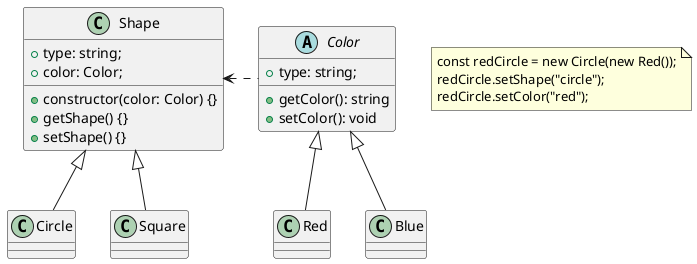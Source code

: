 @startuml
note as n1
const redCircle = new Circle(new Red());
redCircle.setShape("circle");
redCircle.setColor("red");
end note

class Shape {
    + type: string;
    + color: Color;
    + constructor(color: Color) {}
    + getShape() {}
    + setShape() {}
}

class Circle extends Shape {}
class Square extends Shape {}

abstract Color {
    + type: string;
    + getColor(): string
    + setColor(): void
}

class Red extends Color {
}

class Blue extends Color {
}

Shape <. Color
@enduml
